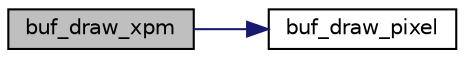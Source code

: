 digraph "buf_draw_xpm"
{
 // LATEX_PDF_SIZE
  edge [fontname="Helvetica",fontsize="10",labelfontname="Helvetica",labelfontsize="10"];
  node [fontname="Helvetica",fontsize="10",shape=record];
  rankdir="LR";
  Node1 [label="buf_draw_xpm",height=0.2,width=0.4,color="black", fillcolor="grey75", style="filled", fontcolor="black",tooltip="Draws a XPM to the given pixel buffer."];
  Node1 -> Node2 [color="midnightblue",fontsize="10",style="solid"];
  Node2 [label="buf_draw_pixel",height=0.2,width=0.4,color="black", fillcolor="white", style="filled",URL="$graphics_8c.html#a49604fff88a75a0bdf9d860b6bfd45a8",tooltip="Draws a pixel on a pixel_buffer."];
}
